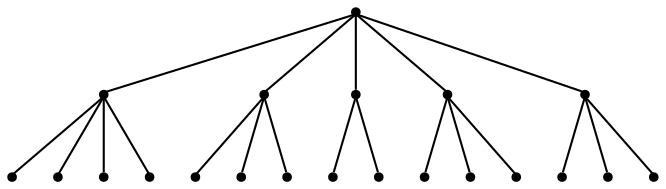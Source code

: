 graph {
  node [shape=point,comment="{\"directed\":false,\"doi\":\"10.1007/978-3-030-04414-5_2\",\"figure\":\"1 (1)\"}"]

  v0 [pos="1570.1553825008286,1704.743570937004"]
  v1 [pos="1608.6031018471826,1653.176635097939"]
  v2 [pos="1556.4749703173018,1653.176635097939"]
  v3 [pos="1530.4115722307467,1653.176635097939"]
  v4 [pos="1582.5407211753113,1653.1766350979392"]
  v5 [pos="1469.750765283655,1704.743570937004"]
  v6 [pos="1469.5965951649466,1653.176635097939"]
  v7 [pos="1495.6590712194445,1653.1766350979392"]
  v8 [pos="1443.5299222748804,1653.1766350979392"]
  v9 [pos="1408.933816976906,1756.8680113955645"]
  v10 [pos="1304.6765682966695,1704.7435709370043"]
  v11 [pos="1382.8671440868397,1704.743570937004"]
  v12 [pos="1226.484943297607,1704.743570937004"]
  v13 [pos="1382.7161215948072,1653.176635097939"]
  v14 [pos="1408.7774848519955,1653.176635097939"]
  v15 [pos="1356.6494487047412,1653.176635097939"]
  v16 [pos="1321.8991732880581,1653.176635097939"]
  v17 [pos="1287.1445738589716,1653.176635097939"]
  v18 [pos="1226.3307095904809,1653.176635097939"]
  v19 [pos="1200.2650859093067,1653.176635097939"]
  v20 [pos="1252.3922000245047,1653.176635097939"]

  v0 -- v1 [id="-1",pos="1570.1553825008286,1704.743570937004 1608.6031018471826,1653.176635097939 1608.6031018471826,1653.176635097939 1608.6031018471826,1653.176635097939"]
  v12 -- v20 [id="-2",pos="1226.484943297607,1704.743570937004 1252.3922000245047,1653.176635097939 1252.3922000245047,1653.176635097939 1252.3922000245047,1653.176635097939"]
  v12 -- v19 [id="-3",pos="1226.484943297607,1704.743570937004 1200.2650859093067,1653.176635097939 1200.2650859093067,1653.176635097939 1200.2650859093067,1653.176635097939"]
  v12 -- v18 [id="-4",pos="1226.484943297607,1704.743570937004 1226.3307095904809,1653.176635097939 1226.3307095904809,1653.176635097939 1226.3307095904809,1653.176635097939"]
  v10 -- v17 [id="-5",pos="1304.6765682966695,1704.7435709370043 1287.1445738589716,1653.176635097939 1287.1445738589716,1653.176635097939 1287.1445738589716,1653.176635097939"]
  v10 -- v16 [id="-6",pos="1304.6765682966695,1704.7435709370043 1321.8991732880581,1653.176635097939 1321.8991732880581,1653.176635097939 1321.8991732880581,1653.176635097939"]
  v11 -- v15 [id="-7",pos="1382.8671440868397,1704.743570937004 1356.6494487047412,1653.176635097939 1356.6494487047412,1653.176635097939 1356.6494487047412,1653.176635097939"]
  v11 -- v14 [id="-8",pos="1382.8671440868397,1704.743570937004 1408.7774848519955,1653.176635097939 1408.7774848519955,1653.176635097939 1408.7774848519955,1653.176635097939"]
  v11 -- v13 [id="-9",pos="1382.8671440868397,1704.743570937004 1382.7161215948072,1653.176635097939 1382.7161215948072,1653.176635097939 1382.7161215948072,1653.176635097939"]
  v9 -- v12 [id="-10",pos="1408.933816976906,1756.8680113955645 1226.484943297607,1704.743570937004 1226.484943297607,1704.743570937004 1226.484943297607,1704.743570937004"]
  v9 -- v11 [id="-11",pos="1408.933816976906,1756.8680113955645 1382.8671440868397,1704.743570937004 1382.8671440868397,1704.743570937004 1382.8671440868397,1704.743570937004"]
  v9 -- v10 [id="-12",pos="1408.933816976906,1756.8680113955645 1304.6765682966695,1704.7435709370043 1304.6765682966695,1704.7435709370043 1304.6765682966695,1704.7435709370043"]
  v9 -- v5 [id="-13",pos="1408.933816976906,1756.8680113955645 1469.750765283655,1704.743570937004 1469.750765283655,1704.743570937004 1469.750765283655,1704.743570937004"]
  v9 -- v0 [id="-14",pos="1408.933816976906,1756.8680113955645 1570.1553825008286,1704.743570937004 1570.1553825008286,1704.743570937004 1570.1553825008286,1704.743570937004"]
  v5 -- v8 [id="-15",pos="1469.750765283655,1704.743570937004 1443.5299222748804,1653.1766350979392 1443.5299222748804,1653.1766350979392 1443.5299222748804,1653.1766350979392"]
  v5 -- v7 [id="-16",pos="1469.750765283655,1704.743570937004 1495.6590712194445,1653.1766350979392 1495.6590712194445,1653.1766350979392 1495.6590712194445,1653.1766350979392"]
  v5 -- v6 [id="-17",pos="1469.750765283655,1704.743570937004 1469.5965951649466,1653.176635097939 1469.5965951649466,1653.176635097939 1469.5965951649466,1653.176635097939"]
  v0 -- v4 [id="-18",pos="1570.1553825008286,1704.743570937004 1582.5407211753113,1653.1766350979392 1582.5407211753113,1653.1766350979392 1582.5407211753113,1653.1766350979392"]
  v0 -- v3 [id="-19",pos="1570.1553825008286,1704.743570937004 1530.4115722307467,1653.176635097939 1530.4115722307467,1653.176635097939 1530.4115722307467,1653.176635097939"]
  v0 -- v2 [id="-20",pos="1570.1553825008286,1704.743570937004 1556.4749703173018,1653.176635097939 1556.4749703173018,1653.176635097939 1556.4749703173018,1653.176635097939"]
}